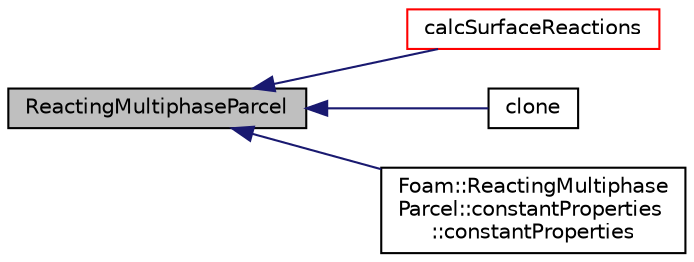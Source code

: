 digraph "ReactingMultiphaseParcel"
{
  bgcolor="transparent";
  edge [fontname="Helvetica",fontsize="10",labelfontname="Helvetica",labelfontsize="10"];
  node [fontname="Helvetica",fontsize="10",shape=record];
  rankdir="LR";
  Node1 [label="ReactingMultiphaseParcel",height=0.2,width=0.4,color="black", fillcolor="grey75", style="filled", fontcolor="black"];
  Node1 -> Node2 [dir="back",color="midnightblue",fontsize="10",style="solid",fontname="Helvetica"];
  Node2 [label="calcSurfaceReactions",height=0.2,width=0.4,color="red",URL="$a25037.html#a484df2e53c5f1569c4c40f8e2c3f6f6e",tooltip="Calculate surface reactions. "];
  Node1 -> Node9 [dir="back",color="midnightblue",fontsize="10",style="solid",fontname="Helvetica"];
  Node9 [label="clone",height=0.2,width=0.4,color="black",URL="$a25037.html#a88a017e32aa61e1eff25854e439a5feb",tooltip="Construct and return a (basic particle) clone. "];
  Node1 -> Node10 [dir="back",color="midnightblue",fontsize="10",style="solid",fontname="Helvetica"];
  Node10 [label="Foam::ReactingMultiphase\lParcel::constantProperties\l::constantProperties",height=0.2,width=0.4,color="black",URL="$a25041.html#a50a319ad2996242d838c8e84106123b7",tooltip="Construct from dictionary. "];
}
